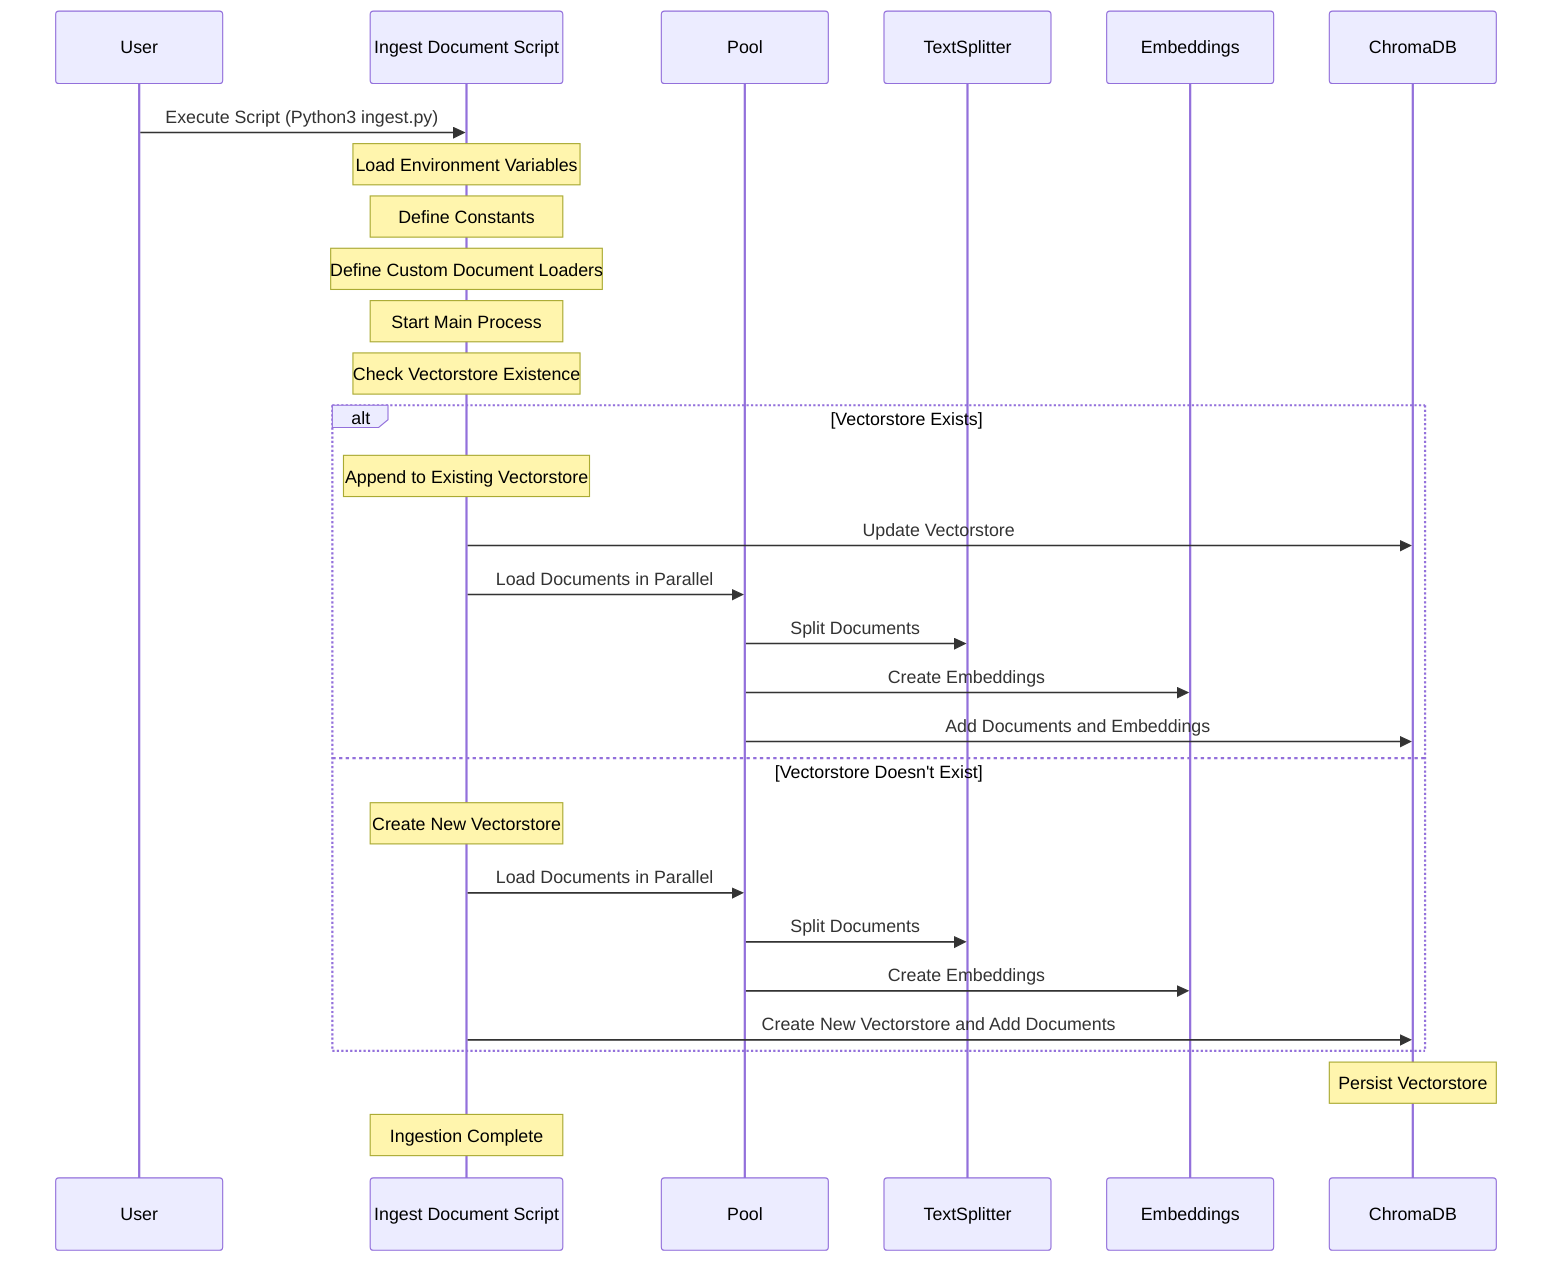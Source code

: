 sequenceDiagram
    participant User
    participant Script as Ingest Document Script 
    participant Pool
    participant TextSplitter
    participant Embeddings
    participant ChromaDB

    User ->> Script: Execute Script (Python3 ingest.py)
    Note over Script: Load Environment Variables
    Note over Script: Define Constants
    Note over Script: Define Custom Document Loaders
    Note over Script: Start Main Process

    Note over Script: Check Vectorstore Existence
   
    alt Vectorstore Exists
        Note over Script: Append to Existing Vectorstore
        Script ->> ChromaDB: Update Vectorstore
        Script ->> Pool: Load Documents in Parallel
        Pool ->> TextSplitter: Split Documents
        Pool ->> Embeddings: Create Embeddings
        Pool ->> ChromaDB: Add Documents and Embeddings
    else Vectorstore Doesn't Exist
        Note over Script: Create New Vectorstore
        Script ->> Pool: Load Documents in Parallel
        Pool ->> TextSplitter: Split Documents
        Pool ->> Embeddings: Create Embeddings
        Script ->> ChromaDB: Create New Vectorstore and Add Documents
    end

    Note over ChromaDB: Persist Vectorstore
    Note over Script: Ingestion Complete